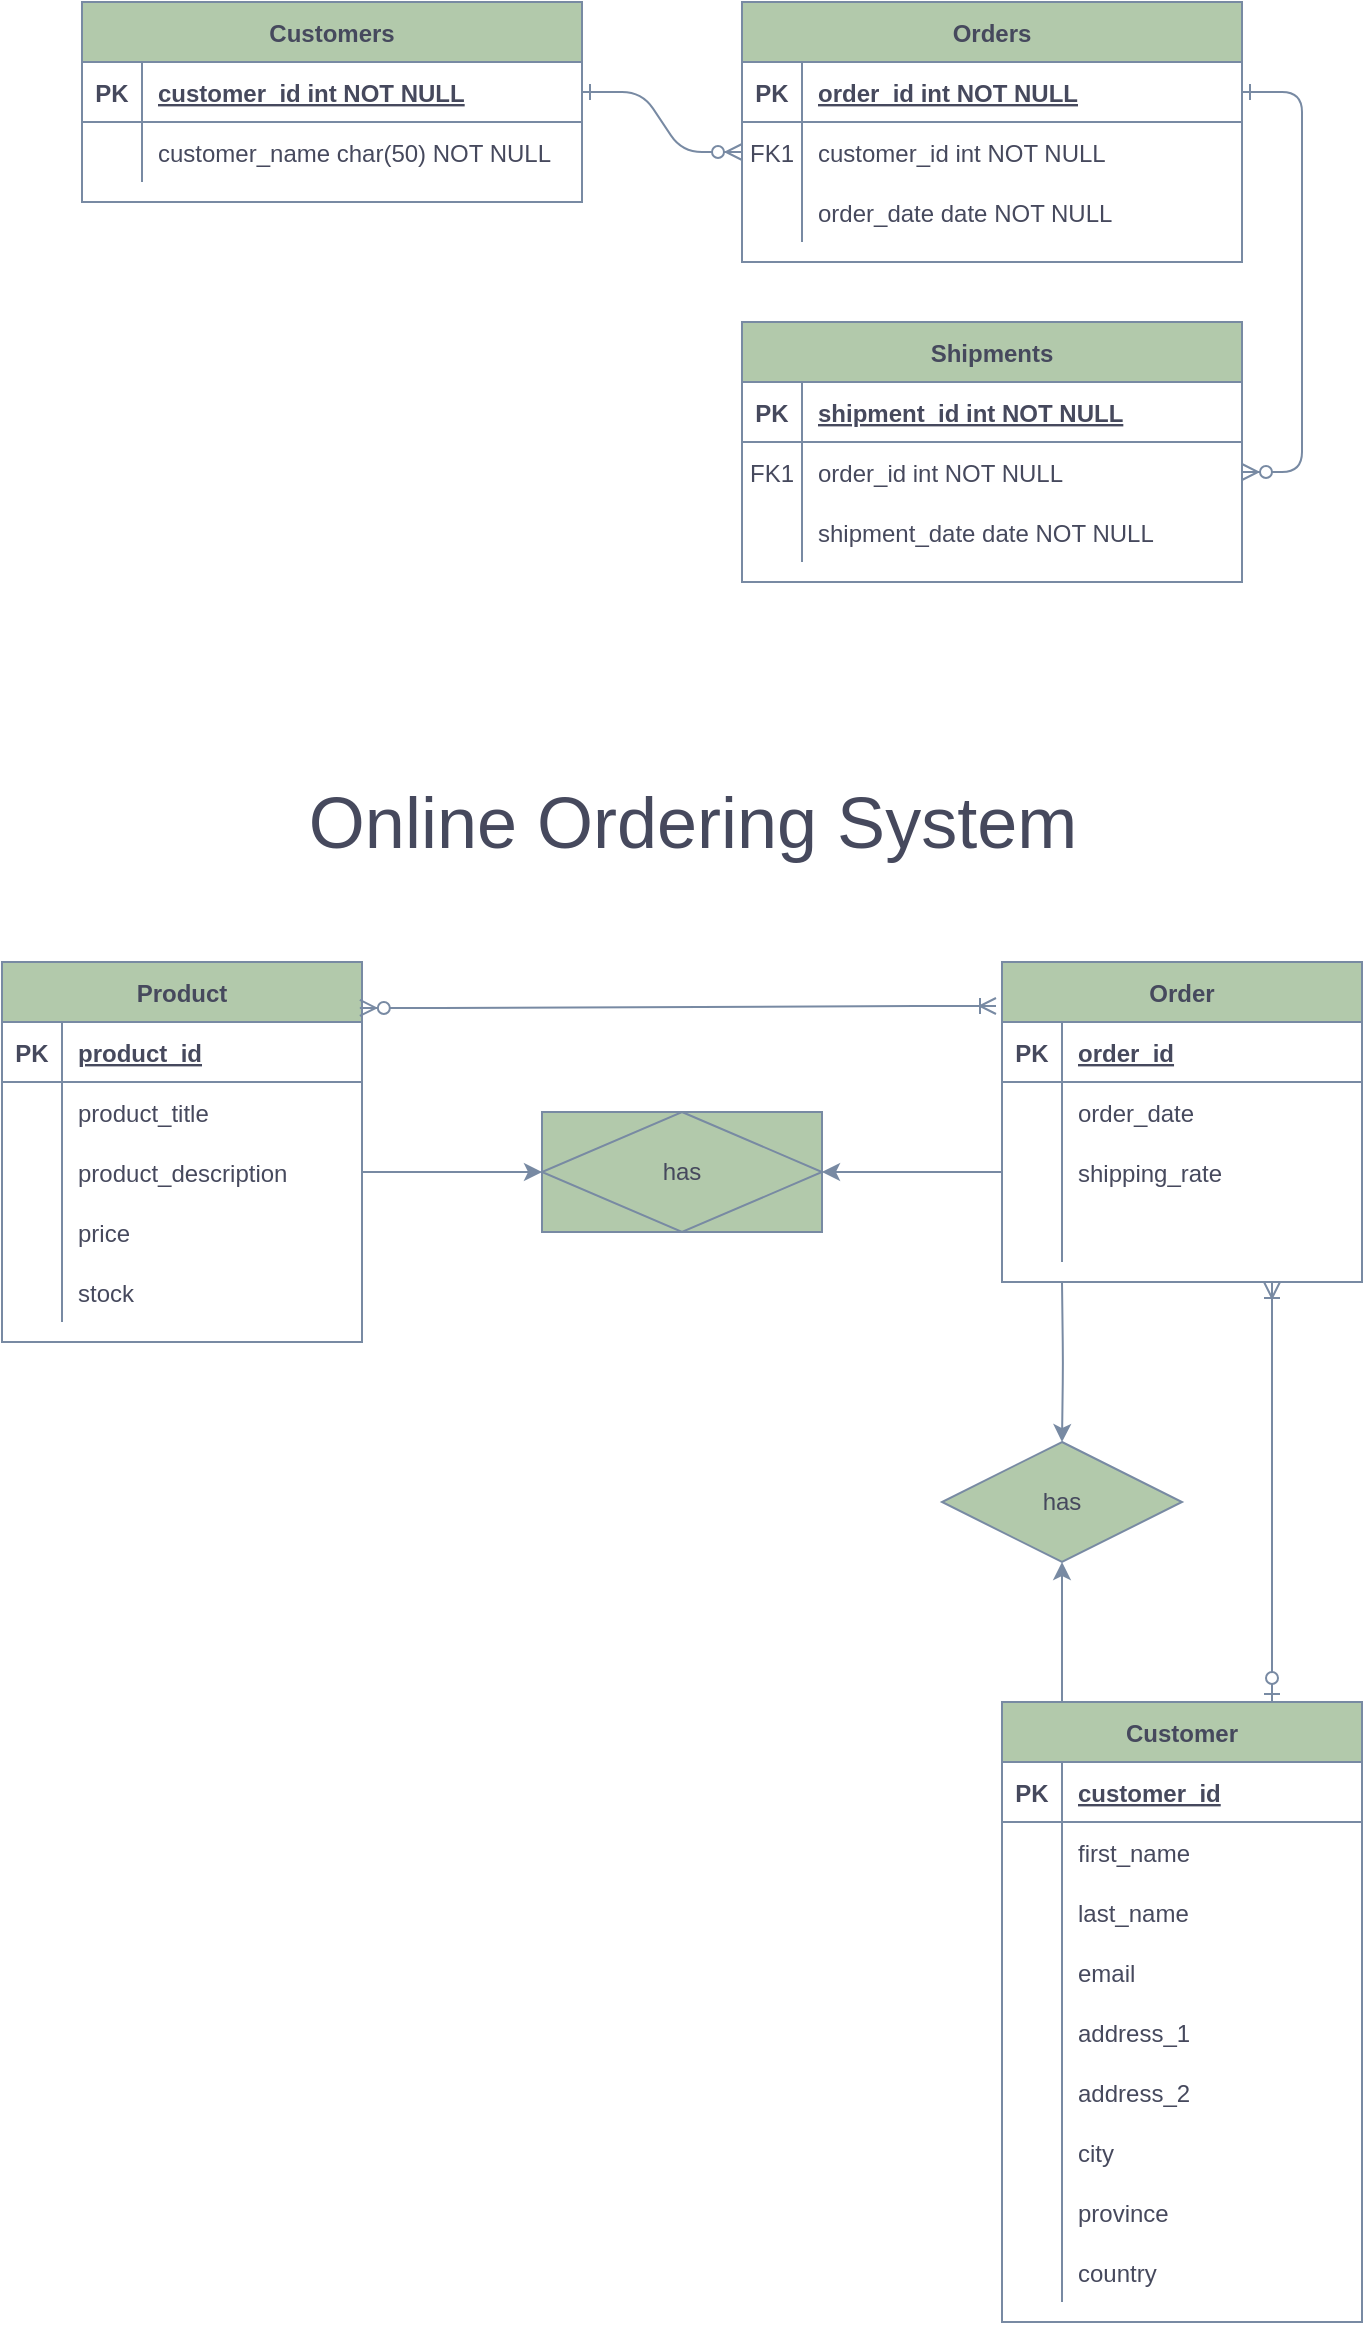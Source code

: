 <mxfile version="14.2.9" type="github">
  <diagram id="R2lEEEUBdFMjLlhIrx00" name="Page-1">
    <mxGraphModel dx="542" dy="298" grid="1" gridSize="10" guides="1" tooltips="1" connect="1" arrows="1" fold="1" page="1" pageScale="1" pageWidth="850" pageHeight="1100" math="0" shadow="0" extFonts="Permanent Marker^https://fonts.googleapis.com/css?family=Permanent+Marker">
      <root>
        <mxCell id="0" />
        <mxCell id="1" parent="0" />
        <mxCell id="C-vyLk0tnHw3VtMMgP7b-1" value="" style="edgeStyle=entityRelationEdgeStyle;endArrow=ERzeroToMany;startArrow=ERone;endFill=1;startFill=0;strokeColor=#788AA3;fontColor=#46495D;" parent="1" source="C-vyLk0tnHw3VtMMgP7b-24" target="C-vyLk0tnHw3VtMMgP7b-6" edge="1">
          <mxGeometry width="100" height="100" relative="1" as="geometry">
            <mxPoint x="340" y="720" as="sourcePoint" />
            <mxPoint x="440" y="620" as="targetPoint" />
          </mxGeometry>
        </mxCell>
        <mxCell id="C-vyLk0tnHw3VtMMgP7b-12" value="" style="edgeStyle=entityRelationEdgeStyle;endArrow=ERzeroToMany;startArrow=ERone;endFill=1;startFill=0;strokeColor=#788AA3;fontColor=#46495D;" parent="1" source="C-vyLk0tnHw3VtMMgP7b-3" target="C-vyLk0tnHw3VtMMgP7b-17" edge="1">
          <mxGeometry width="100" height="100" relative="1" as="geometry">
            <mxPoint x="400" y="180" as="sourcePoint" />
            <mxPoint x="460" y="205" as="targetPoint" />
          </mxGeometry>
        </mxCell>
        <mxCell id="C-vyLk0tnHw3VtMMgP7b-2" value="Orders" style="shape=table;startSize=30;container=1;collapsible=1;childLayout=tableLayout;fixedRows=1;rowLines=0;fontStyle=1;align=center;resizeLast=1;fillColor=#B2C9AB;strokeColor=#788AA3;fontColor=#46495D;" parent="1" vertex="1">
          <mxGeometry x="450" y="120" width="250" height="130" as="geometry" />
        </mxCell>
        <mxCell id="C-vyLk0tnHw3VtMMgP7b-3" value="" style="shape=partialRectangle;collapsible=0;dropTarget=0;pointerEvents=0;fillColor=none;points=[[0,0.5],[1,0.5]];portConstraint=eastwest;top=0;left=0;right=0;bottom=1;strokeColor=#788AA3;fontColor=#46495D;" parent="C-vyLk0tnHw3VtMMgP7b-2" vertex="1">
          <mxGeometry y="30" width="250" height="30" as="geometry" />
        </mxCell>
        <mxCell id="C-vyLk0tnHw3VtMMgP7b-4" value="PK" style="shape=partialRectangle;overflow=hidden;connectable=0;fillColor=none;top=0;left=0;bottom=0;right=0;fontStyle=1;strokeColor=#788AA3;fontColor=#46495D;" parent="C-vyLk0tnHw3VtMMgP7b-3" vertex="1">
          <mxGeometry width="30" height="30" as="geometry" />
        </mxCell>
        <mxCell id="C-vyLk0tnHw3VtMMgP7b-5" value="order_id int NOT NULL " style="shape=partialRectangle;overflow=hidden;connectable=0;fillColor=none;top=0;left=0;bottom=0;right=0;align=left;spacingLeft=6;fontStyle=5;strokeColor=#788AA3;fontColor=#46495D;" parent="C-vyLk0tnHw3VtMMgP7b-3" vertex="1">
          <mxGeometry x="30" width="220" height="30" as="geometry" />
        </mxCell>
        <mxCell id="C-vyLk0tnHw3VtMMgP7b-6" value="" style="shape=partialRectangle;collapsible=0;dropTarget=0;pointerEvents=0;fillColor=none;points=[[0,0.5],[1,0.5]];portConstraint=eastwest;top=0;left=0;right=0;bottom=0;strokeColor=#788AA3;fontColor=#46495D;" parent="C-vyLk0tnHw3VtMMgP7b-2" vertex="1">
          <mxGeometry y="60" width="250" height="30" as="geometry" />
        </mxCell>
        <mxCell id="C-vyLk0tnHw3VtMMgP7b-7" value="FK1" style="shape=partialRectangle;overflow=hidden;connectable=0;fillColor=none;top=0;left=0;bottom=0;right=0;strokeColor=#788AA3;fontColor=#46495D;" parent="C-vyLk0tnHw3VtMMgP7b-6" vertex="1">
          <mxGeometry width="30" height="30" as="geometry" />
        </mxCell>
        <mxCell id="C-vyLk0tnHw3VtMMgP7b-8" value="customer_id int NOT NULL" style="shape=partialRectangle;overflow=hidden;connectable=0;fillColor=none;top=0;left=0;bottom=0;right=0;align=left;spacingLeft=6;strokeColor=#788AA3;fontColor=#46495D;" parent="C-vyLk0tnHw3VtMMgP7b-6" vertex="1">
          <mxGeometry x="30" width="220" height="30" as="geometry" />
        </mxCell>
        <mxCell id="C-vyLk0tnHw3VtMMgP7b-9" value="" style="shape=partialRectangle;collapsible=0;dropTarget=0;pointerEvents=0;fillColor=none;points=[[0,0.5],[1,0.5]];portConstraint=eastwest;top=0;left=0;right=0;bottom=0;strokeColor=#788AA3;fontColor=#46495D;" parent="C-vyLk0tnHw3VtMMgP7b-2" vertex="1">
          <mxGeometry y="90" width="250" height="30" as="geometry" />
        </mxCell>
        <mxCell id="C-vyLk0tnHw3VtMMgP7b-10" value="" style="shape=partialRectangle;overflow=hidden;connectable=0;fillColor=none;top=0;left=0;bottom=0;right=0;strokeColor=#788AA3;fontColor=#46495D;" parent="C-vyLk0tnHw3VtMMgP7b-9" vertex="1">
          <mxGeometry width="30" height="30" as="geometry" />
        </mxCell>
        <mxCell id="C-vyLk0tnHw3VtMMgP7b-11" value="order_date date NOT NULL" style="shape=partialRectangle;overflow=hidden;connectable=0;fillColor=none;top=0;left=0;bottom=0;right=0;align=left;spacingLeft=6;strokeColor=#788AA3;fontColor=#46495D;" parent="C-vyLk0tnHw3VtMMgP7b-9" vertex="1">
          <mxGeometry x="30" width="220" height="30" as="geometry" />
        </mxCell>
        <mxCell id="C-vyLk0tnHw3VtMMgP7b-13" value="Shipments" style="shape=table;startSize=30;container=1;collapsible=1;childLayout=tableLayout;fixedRows=1;rowLines=0;fontStyle=1;align=center;resizeLast=1;fillColor=#B2C9AB;strokeColor=#788AA3;fontColor=#46495D;" parent="1" vertex="1">
          <mxGeometry x="450" y="280" width="250" height="130" as="geometry" />
        </mxCell>
        <mxCell id="C-vyLk0tnHw3VtMMgP7b-14" value="" style="shape=partialRectangle;collapsible=0;dropTarget=0;pointerEvents=0;fillColor=none;points=[[0,0.5],[1,0.5]];portConstraint=eastwest;top=0;left=0;right=0;bottom=1;strokeColor=#788AA3;fontColor=#46495D;" parent="C-vyLk0tnHw3VtMMgP7b-13" vertex="1">
          <mxGeometry y="30" width="250" height="30" as="geometry" />
        </mxCell>
        <mxCell id="C-vyLk0tnHw3VtMMgP7b-15" value="PK" style="shape=partialRectangle;overflow=hidden;connectable=0;fillColor=none;top=0;left=0;bottom=0;right=0;fontStyle=1;strokeColor=#788AA3;fontColor=#46495D;" parent="C-vyLk0tnHw3VtMMgP7b-14" vertex="1">
          <mxGeometry width="30" height="30" as="geometry" />
        </mxCell>
        <mxCell id="C-vyLk0tnHw3VtMMgP7b-16" value="shipment_id int NOT NULL " style="shape=partialRectangle;overflow=hidden;connectable=0;fillColor=none;top=0;left=0;bottom=0;right=0;align=left;spacingLeft=6;fontStyle=5;strokeColor=#788AA3;fontColor=#46495D;" parent="C-vyLk0tnHw3VtMMgP7b-14" vertex="1">
          <mxGeometry x="30" width="220" height="30" as="geometry" />
        </mxCell>
        <mxCell id="C-vyLk0tnHw3VtMMgP7b-17" value="" style="shape=partialRectangle;collapsible=0;dropTarget=0;pointerEvents=0;fillColor=none;points=[[0,0.5],[1,0.5]];portConstraint=eastwest;top=0;left=0;right=0;bottom=0;strokeColor=#788AA3;fontColor=#46495D;" parent="C-vyLk0tnHw3VtMMgP7b-13" vertex="1">
          <mxGeometry y="60" width="250" height="30" as="geometry" />
        </mxCell>
        <mxCell id="C-vyLk0tnHw3VtMMgP7b-18" value="FK1" style="shape=partialRectangle;overflow=hidden;connectable=0;fillColor=none;top=0;left=0;bottom=0;right=0;strokeColor=#788AA3;fontColor=#46495D;" parent="C-vyLk0tnHw3VtMMgP7b-17" vertex="1">
          <mxGeometry width="30" height="30" as="geometry" />
        </mxCell>
        <mxCell id="C-vyLk0tnHw3VtMMgP7b-19" value="order_id int NOT NULL" style="shape=partialRectangle;overflow=hidden;connectable=0;fillColor=none;top=0;left=0;bottom=0;right=0;align=left;spacingLeft=6;strokeColor=#788AA3;fontColor=#46495D;" parent="C-vyLk0tnHw3VtMMgP7b-17" vertex="1">
          <mxGeometry x="30" width="220" height="30" as="geometry" />
        </mxCell>
        <mxCell id="C-vyLk0tnHw3VtMMgP7b-20" value="" style="shape=partialRectangle;collapsible=0;dropTarget=0;pointerEvents=0;fillColor=none;points=[[0,0.5],[1,0.5]];portConstraint=eastwest;top=0;left=0;right=0;bottom=0;strokeColor=#788AA3;fontColor=#46495D;" parent="C-vyLk0tnHw3VtMMgP7b-13" vertex="1">
          <mxGeometry y="90" width="250" height="30" as="geometry" />
        </mxCell>
        <mxCell id="C-vyLk0tnHw3VtMMgP7b-21" value="" style="shape=partialRectangle;overflow=hidden;connectable=0;fillColor=none;top=0;left=0;bottom=0;right=0;strokeColor=#788AA3;fontColor=#46495D;" parent="C-vyLk0tnHw3VtMMgP7b-20" vertex="1">
          <mxGeometry width="30" height="30" as="geometry" />
        </mxCell>
        <mxCell id="C-vyLk0tnHw3VtMMgP7b-22" value="shipment_date date NOT NULL" style="shape=partialRectangle;overflow=hidden;connectable=0;fillColor=none;top=0;left=0;bottom=0;right=0;align=left;spacingLeft=6;strokeColor=#788AA3;fontColor=#46495D;" parent="C-vyLk0tnHw3VtMMgP7b-20" vertex="1">
          <mxGeometry x="30" width="220" height="30" as="geometry" />
        </mxCell>
        <mxCell id="C-vyLk0tnHw3VtMMgP7b-23" value="Customers" style="shape=table;startSize=30;container=1;collapsible=1;childLayout=tableLayout;fixedRows=1;rowLines=0;fontStyle=1;align=center;resizeLast=1;fillColor=#B2C9AB;strokeColor=#788AA3;fontColor=#46495D;" parent="1" vertex="1">
          <mxGeometry x="120" y="120" width="250" height="100" as="geometry" />
        </mxCell>
        <mxCell id="C-vyLk0tnHw3VtMMgP7b-24" value="" style="shape=partialRectangle;collapsible=0;dropTarget=0;pointerEvents=0;fillColor=none;points=[[0,0.5],[1,0.5]];portConstraint=eastwest;top=0;left=0;right=0;bottom=1;strokeColor=#788AA3;fontColor=#46495D;" parent="C-vyLk0tnHw3VtMMgP7b-23" vertex="1">
          <mxGeometry y="30" width="250" height="30" as="geometry" />
        </mxCell>
        <mxCell id="C-vyLk0tnHw3VtMMgP7b-25" value="PK" style="shape=partialRectangle;overflow=hidden;connectable=0;fillColor=none;top=0;left=0;bottom=0;right=0;fontStyle=1;strokeColor=#788AA3;fontColor=#46495D;" parent="C-vyLk0tnHw3VtMMgP7b-24" vertex="1">
          <mxGeometry width="30" height="30" as="geometry" />
        </mxCell>
        <mxCell id="C-vyLk0tnHw3VtMMgP7b-26" value="customer_id int NOT NULL " style="shape=partialRectangle;overflow=hidden;connectable=0;fillColor=none;top=0;left=0;bottom=0;right=0;align=left;spacingLeft=6;fontStyle=5;strokeColor=#788AA3;fontColor=#46495D;" parent="C-vyLk0tnHw3VtMMgP7b-24" vertex="1">
          <mxGeometry x="30" width="220" height="30" as="geometry" />
        </mxCell>
        <mxCell id="C-vyLk0tnHw3VtMMgP7b-27" value="" style="shape=partialRectangle;collapsible=0;dropTarget=0;pointerEvents=0;fillColor=none;points=[[0,0.5],[1,0.5]];portConstraint=eastwest;top=0;left=0;right=0;bottom=0;strokeColor=#788AA3;fontColor=#46495D;" parent="C-vyLk0tnHw3VtMMgP7b-23" vertex="1">
          <mxGeometry y="60" width="250" height="30" as="geometry" />
        </mxCell>
        <mxCell id="C-vyLk0tnHw3VtMMgP7b-28" value="" style="shape=partialRectangle;overflow=hidden;connectable=0;fillColor=none;top=0;left=0;bottom=0;right=0;strokeColor=#788AA3;fontColor=#46495D;" parent="C-vyLk0tnHw3VtMMgP7b-27" vertex="1">
          <mxGeometry width="30" height="30" as="geometry" />
        </mxCell>
        <mxCell id="C-vyLk0tnHw3VtMMgP7b-29" value="customer_name char(50) NOT NULL" style="shape=partialRectangle;overflow=hidden;connectable=0;fillColor=none;top=0;left=0;bottom=0;right=0;align=left;spacingLeft=6;strokeColor=#788AA3;fontColor=#46495D;" parent="C-vyLk0tnHw3VtMMgP7b-27" vertex="1">
          <mxGeometry x="30" width="220" height="30" as="geometry" />
        </mxCell>
        <mxCell id="H-Zj2OChRAa0Gneqg0xZ-1" value="Product" style="shape=table;startSize=30;container=1;collapsible=1;childLayout=tableLayout;fixedRows=1;rowLines=0;fontStyle=1;align=center;resizeLast=1;fillColor=#B2C9AB;strokeColor=#788AA3;fontColor=#46495D;" vertex="1" parent="1">
          <mxGeometry x="80" y="600" width="180" height="190" as="geometry" />
        </mxCell>
        <mxCell id="H-Zj2OChRAa0Gneqg0xZ-2" value="" style="shape=partialRectangle;collapsible=0;dropTarget=0;pointerEvents=0;fillColor=none;top=0;left=0;bottom=1;right=0;points=[[0,0.5],[1,0.5]];portConstraint=eastwest;strokeColor=#788AA3;fontColor=#46495D;" vertex="1" parent="H-Zj2OChRAa0Gneqg0xZ-1">
          <mxGeometry y="30" width="180" height="30" as="geometry" />
        </mxCell>
        <mxCell id="H-Zj2OChRAa0Gneqg0xZ-3" value="PK" style="shape=partialRectangle;connectable=0;fillColor=none;top=0;left=0;bottom=0;right=0;fontStyle=1;overflow=hidden;strokeColor=#788AA3;fontColor=#46495D;" vertex="1" parent="H-Zj2OChRAa0Gneqg0xZ-2">
          <mxGeometry width="30" height="30" as="geometry" />
        </mxCell>
        <mxCell id="H-Zj2OChRAa0Gneqg0xZ-4" value="product_id" style="shape=partialRectangle;connectable=0;fillColor=none;top=0;left=0;bottom=0;right=0;align=left;spacingLeft=6;fontStyle=5;overflow=hidden;strokeColor=#788AA3;fontColor=#46495D;" vertex="1" parent="H-Zj2OChRAa0Gneqg0xZ-2">
          <mxGeometry x="30" width="150" height="30" as="geometry" />
        </mxCell>
        <mxCell id="H-Zj2OChRAa0Gneqg0xZ-5" value="" style="shape=partialRectangle;collapsible=0;dropTarget=0;pointerEvents=0;fillColor=none;top=0;left=0;bottom=0;right=0;points=[[0,0.5],[1,0.5]];portConstraint=eastwest;strokeColor=#788AA3;fontColor=#46495D;" vertex="1" parent="H-Zj2OChRAa0Gneqg0xZ-1">
          <mxGeometry y="60" width="180" height="30" as="geometry" />
        </mxCell>
        <mxCell id="H-Zj2OChRAa0Gneqg0xZ-6" value="" style="shape=partialRectangle;connectable=0;fillColor=none;top=0;left=0;bottom=0;right=0;editable=1;overflow=hidden;strokeColor=#788AA3;fontColor=#46495D;" vertex="1" parent="H-Zj2OChRAa0Gneqg0xZ-5">
          <mxGeometry width="30" height="30" as="geometry" />
        </mxCell>
        <mxCell id="H-Zj2OChRAa0Gneqg0xZ-7" value="product_title" style="shape=partialRectangle;connectable=0;fillColor=none;top=0;left=0;bottom=0;right=0;align=left;spacingLeft=6;overflow=hidden;strokeColor=#788AA3;fontColor=#46495D;" vertex="1" parent="H-Zj2OChRAa0Gneqg0xZ-5">
          <mxGeometry x="30" width="150" height="30" as="geometry" />
        </mxCell>
        <mxCell id="H-Zj2OChRAa0Gneqg0xZ-8" value="" style="shape=partialRectangle;collapsible=0;dropTarget=0;pointerEvents=0;fillColor=none;top=0;left=0;bottom=0;right=0;points=[[0,0.5],[1,0.5]];portConstraint=eastwest;strokeColor=#788AA3;fontColor=#46495D;" vertex="1" parent="H-Zj2OChRAa0Gneqg0xZ-1">
          <mxGeometry y="90" width="180" height="30" as="geometry" />
        </mxCell>
        <mxCell id="H-Zj2OChRAa0Gneqg0xZ-9" value="" style="shape=partialRectangle;connectable=0;fillColor=none;top=0;left=0;bottom=0;right=0;editable=1;overflow=hidden;strokeColor=#788AA3;fontColor=#46495D;" vertex="1" parent="H-Zj2OChRAa0Gneqg0xZ-8">
          <mxGeometry width="30" height="30" as="geometry" />
        </mxCell>
        <mxCell id="H-Zj2OChRAa0Gneqg0xZ-10" value="product_description" style="shape=partialRectangle;connectable=0;fillColor=none;top=0;left=0;bottom=0;right=0;align=left;spacingLeft=6;overflow=hidden;strokeColor=#788AA3;fontColor=#46495D;" vertex="1" parent="H-Zj2OChRAa0Gneqg0xZ-8">
          <mxGeometry x="30" width="150" height="30" as="geometry" />
        </mxCell>
        <mxCell id="H-Zj2OChRAa0Gneqg0xZ-11" value="" style="shape=partialRectangle;collapsible=0;dropTarget=0;pointerEvents=0;fillColor=none;top=0;left=0;bottom=0;right=0;points=[[0,0.5],[1,0.5]];portConstraint=eastwest;strokeColor=#788AA3;fontColor=#46495D;" vertex="1" parent="H-Zj2OChRAa0Gneqg0xZ-1">
          <mxGeometry y="120" width="180" height="30" as="geometry" />
        </mxCell>
        <mxCell id="H-Zj2OChRAa0Gneqg0xZ-12" value="" style="shape=partialRectangle;connectable=0;fillColor=none;top=0;left=0;bottom=0;right=0;editable=1;overflow=hidden;strokeColor=#788AA3;fontColor=#46495D;" vertex="1" parent="H-Zj2OChRAa0Gneqg0xZ-11">
          <mxGeometry width="30" height="30" as="geometry" />
        </mxCell>
        <mxCell id="H-Zj2OChRAa0Gneqg0xZ-13" value="price" style="shape=partialRectangle;connectable=0;fillColor=none;top=0;left=0;bottom=0;right=0;align=left;spacingLeft=6;overflow=hidden;strokeColor=#788AA3;fontColor=#46495D;" vertex="1" parent="H-Zj2OChRAa0Gneqg0xZ-11">
          <mxGeometry x="30" width="150" height="30" as="geometry" />
        </mxCell>
        <mxCell id="H-Zj2OChRAa0Gneqg0xZ-42" value="" style="shape=partialRectangle;collapsible=0;dropTarget=0;pointerEvents=0;fillColor=none;top=0;left=0;bottom=0;right=0;points=[[0,0.5],[1,0.5]];portConstraint=eastwest;strokeColor=#788AA3;fontColor=#46495D;" vertex="1" parent="H-Zj2OChRAa0Gneqg0xZ-1">
          <mxGeometry y="150" width="180" height="30" as="geometry" />
        </mxCell>
        <mxCell id="H-Zj2OChRAa0Gneqg0xZ-43" value="" style="shape=partialRectangle;connectable=0;fillColor=none;top=0;left=0;bottom=0;right=0;editable=1;overflow=hidden;strokeColor=#788AA3;fontColor=#46495D;" vertex="1" parent="H-Zj2OChRAa0Gneqg0xZ-42">
          <mxGeometry width="30" height="30" as="geometry" />
        </mxCell>
        <mxCell id="H-Zj2OChRAa0Gneqg0xZ-44" value="stock" style="shape=partialRectangle;connectable=0;fillColor=none;top=0;left=0;bottom=0;right=0;align=left;spacingLeft=6;overflow=hidden;strokeColor=#788AA3;fontColor=#46495D;" vertex="1" parent="H-Zj2OChRAa0Gneqg0xZ-42">
          <mxGeometry x="30" width="150" height="30" as="geometry" />
        </mxCell>
        <mxCell id="H-Zj2OChRAa0Gneqg0xZ-61" style="edgeStyle=orthogonalEdgeStyle;curved=0;rounded=1;sketch=0;orthogonalLoop=1;jettySize=auto;html=1;entryX=0.5;entryY=0;entryDx=0;entryDy=0;strokeColor=#788AA3;fillColor=#B2C9AB;fontColor=#46495D;" edge="1" parent="1" target="H-Zj2OChRAa0Gneqg0xZ-60">
          <mxGeometry relative="1" as="geometry">
            <mxPoint x="610" y="760" as="sourcePoint" />
          </mxGeometry>
        </mxCell>
        <mxCell id="H-Zj2OChRAa0Gneqg0xZ-14" value="Order" style="shape=table;startSize=30;container=1;collapsible=1;childLayout=tableLayout;fixedRows=1;rowLines=0;fontStyle=1;align=center;resizeLast=1;fillColor=#B2C9AB;strokeColor=#788AA3;fontColor=#46495D;" vertex="1" parent="1">
          <mxGeometry x="580" y="600" width="180" height="160" as="geometry" />
        </mxCell>
        <mxCell id="H-Zj2OChRAa0Gneqg0xZ-15" value="" style="shape=partialRectangle;collapsible=0;dropTarget=0;pointerEvents=0;fillColor=none;top=0;left=0;bottom=1;right=0;points=[[0,0.5],[1,0.5]];portConstraint=eastwest;strokeColor=#788AA3;fontColor=#46495D;" vertex="1" parent="H-Zj2OChRAa0Gneqg0xZ-14">
          <mxGeometry y="30" width="180" height="30" as="geometry" />
        </mxCell>
        <mxCell id="H-Zj2OChRAa0Gneqg0xZ-16" value="PK" style="shape=partialRectangle;connectable=0;fillColor=none;top=0;left=0;bottom=0;right=0;fontStyle=1;overflow=hidden;strokeColor=#788AA3;fontColor=#46495D;" vertex="1" parent="H-Zj2OChRAa0Gneqg0xZ-15">
          <mxGeometry width="30" height="30" as="geometry" />
        </mxCell>
        <mxCell id="H-Zj2OChRAa0Gneqg0xZ-17" value="order_id" style="shape=partialRectangle;connectable=0;fillColor=none;top=0;left=0;bottom=0;right=0;align=left;spacingLeft=6;fontStyle=5;overflow=hidden;strokeColor=#788AA3;fontColor=#46495D;" vertex="1" parent="H-Zj2OChRAa0Gneqg0xZ-15">
          <mxGeometry x="30" width="150" height="30" as="geometry" />
        </mxCell>
        <mxCell id="H-Zj2OChRAa0Gneqg0xZ-18" value="" style="shape=partialRectangle;collapsible=0;dropTarget=0;pointerEvents=0;fillColor=none;top=0;left=0;bottom=0;right=0;points=[[0,0.5],[1,0.5]];portConstraint=eastwest;strokeColor=#788AA3;fontColor=#46495D;" vertex="1" parent="H-Zj2OChRAa0Gneqg0xZ-14">
          <mxGeometry y="60" width="180" height="30" as="geometry" />
        </mxCell>
        <mxCell id="H-Zj2OChRAa0Gneqg0xZ-19" value="" style="shape=partialRectangle;connectable=0;fillColor=none;top=0;left=0;bottom=0;right=0;editable=1;overflow=hidden;strokeColor=#788AA3;fontColor=#46495D;" vertex="1" parent="H-Zj2OChRAa0Gneqg0xZ-18">
          <mxGeometry width="30" height="30" as="geometry" />
        </mxCell>
        <mxCell id="H-Zj2OChRAa0Gneqg0xZ-20" value="order_date" style="shape=partialRectangle;connectable=0;fillColor=none;top=0;left=0;bottom=0;right=0;align=left;spacingLeft=6;overflow=hidden;strokeColor=#788AA3;fontColor=#46495D;" vertex="1" parent="H-Zj2OChRAa0Gneqg0xZ-18">
          <mxGeometry x="30" width="150" height="30" as="geometry" />
        </mxCell>
        <mxCell id="H-Zj2OChRAa0Gneqg0xZ-21" value="" style="shape=partialRectangle;collapsible=0;dropTarget=0;pointerEvents=0;fillColor=none;top=0;left=0;bottom=0;right=0;points=[[0,0.5],[1,0.5]];portConstraint=eastwest;strokeColor=#788AA3;fontColor=#46495D;" vertex="1" parent="H-Zj2OChRAa0Gneqg0xZ-14">
          <mxGeometry y="90" width="180" height="30" as="geometry" />
        </mxCell>
        <mxCell id="H-Zj2OChRAa0Gneqg0xZ-22" value="" style="shape=partialRectangle;connectable=0;fillColor=none;top=0;left=0;bottom=0;right=0;editable=1;overflow=hidden;strokeColor=#788AA3;fontColor=#46495D;" vertex="1" parent="H-Zj2OChRAa0Gneqg0xZ-21">
          <mxGeometry width="30" height="30" as="geometry" />
        </mxCell>
        <mxCell id="H-Zj2OChRAa0Gneqg0xZ-23" value="shipping_rate" style="shape=partialRectangle;connectable=0;fillColor=none;top=0;left=0;bottom=0;right=0;align=left;spacingLeft=6;overflow=hidden;strokeColor=#788AA3;fontColor=#46495D;" vertex="1" parent="H-Zj2OChRAa0Gneqg0xZ-21">
          <mxGeometry x="30" width="150" height="30" as="geometry" />
        </mxCell>
        <mxCell id="H-Zj2OChRAa0Gneqg0xZ-24" value="" style="shape=partialRectangle;collapsible=0;dropTarget=0;pointerEvents=0;fillColor=none;top=0;left=0;bottom=0;right=0;points=[[0,0.5],[1,0.5]];portConstraint=eastwest;strokeColor=#788AA3;fontColor=#46495D;" vertex="1" parent="H-Zj2OChRAa0Gneqg0xZ-14">
          <mxGeometry y="120" width="180" height="30" as="geometry" />
        </mxCell>
        <mxCell id="H-Zj2OChRAa0Gneqg0xZ-25" value="" style="shape=partialRectangle;connectable=0;fillColor=none;top=0;left=0;bottom=0;right=0;editable=1;overflow=hidden;strokeColor=#788AA3;fontColor=#46495D;" vertex="1" parent="H-Zj2OChRAa0Gneqg0xZ-24">
          <mxGeometry width="30" height="30" as="geometry" />
        </mxCell>
        <mxCell id="H-Zj2OChRAa0Gneqg0xZ-26" value="" style="shape=partialRectangle;connectable=0;fillColor=none;top=0;left=0;bottom=0;right=0;align=left;spacingLeft=6;overflow=hidden;strokeColor=#788AA3;fontColor=#46495D;" vertex="1" parent="H-Zj2OChRAa0Gneqg0xZ-24">
          <mxGeometry x="30" width="150" height="30" as="geometry" />
        </mxCell>
        <mxCell id="H-Zj2OChRAa0Gneqg0xZ-62" style="edgeStyle=orthogonalEdgeStyle;curved=0;rounded=1;sketch=0;orthogonalLoop=1;jettySize=auto;html=1;strokeColor=#788AA3;fillColor=#B2C9AB;fontColor=#46495D;entryX=0.5;entryY=1;entryDx=0;entryDy=0;" edge="1" parent="1" source="H-Zj2OChRAa0Gneqg0xZ-27" target="H-Zj2OChRAa0Gneqg0xZ-60">
          <mxGeometry relative="1" as="geometry">
            <mxPoint x="670" y="910" as="targetPoint" />
            <mxPoint x="610" y="960" as="sourcePoint" />
            <Array as="points">
              <mxPoint x="610" y="970" />
              <mxPoint x="610" y="970" />
            </Array>
          </mxGeometry>
        </mxCell>
        <mxCell id="H-Zj2OChRAa0Gneqg0xZ-27" value="Customer" style="shape=table;startSize=30;container=1;collapsible=1;childLayout=tableLayout;fixedRows=1;rowLines=0;fontStyle=1;align=center;resizeLast=1;fillColor=#B2C9AB;strokeColor=#788AA3;fontColor=#46495D;" vertex="1" parent="1">
          <mxGeometry x="580" y="970" width="180" height="310" as="geometry" />
        </mxCell>
        <mxCell id="H-Zj2OChRAa0Gneqg0xZ-28" value="" style="shape=partialRectangle;collapsible=0;dropTarget=0;pointerEvents=0;fillColor=none;top=0;left=0;bottom=1;right=0;points=[[0,0.5],[1,0.5]];portConstraint=eastwest;strokeColor=#788AA3;fontColor=#46495D;" vertex="1" parent="H-Zj2OChRAa0Gneqg0xZ-27">
          <mxGeometry y="30" width="180" height="30" as="geometry" />
        </mxCell>
        <mxCell id="H-Zj2OChRAa0Gneqg0xZ-29" value="PK" style="shape=partialRectangle;connectable=0;fillColor=none;top=0;left=0;bottom=0;right=0;fontStyle=1;overflow=hidden;strokeColor=#788AA3;fontColor=#46495D;" vertex="1" parent="H-Zj2OChRAa0Gneqg0xZ-28">
          <mxGeometry width="30" height="30" as="geometry" />
        </mxCell>
        <mxCell id="H-Zj2OChRAa0Gneqg0xZ-30" value="customer_id" style="shape=partialRectangle;connectable=0;fillColor=none;top=0;left=0;bottom=0;right=0;align=left;spacingLeft=6;fontStyle=5;overflow=hidden;strokeColor=#788AA3;fontColor=#46495D;" vertex="1" parent="H-Zj2OChRAa0Gneqg0xZ-28">
          <mxGeometry x="30" width="150" height="30" as="geometry" />
        </mxCell>
        <mxCell id="H-Zj2OChRAa0Gneqg0xZ-31" value="" style="shape=partialRectangle;collapsible=0;dropTarget=0;pointerEvents=0;fillColor=none;top=0;left=0;bottom=0;right=0;points=[[0,0.5],[1,0.5]];portConstraint=eastwest;strokeColor=#788AA3;fontColor=#46495D;" vertex="1" parent="H-Zj2OChRAa0Gneqg0xZ-27">
          <mxGeometry y="60" width="180" height="30" as="geometry" />
        </mxCell>
        <mxCell id="H-Zj2OChRAa0Gneqg0xZ-32" value="" style="shape=partialRectangle;connectable=0;fillColor=none;top=0;left=0;bottom=0;right=0;editable=1;overflow=hidden;strokeColor=#788AA3;fontColor=#46495D;" vertex="1" parent="H-Zj2OChRAa0Gneqg0xZ-31">
          <mxGeometry width="30" height="30" as="geometry" />
        </mxCell>
        <mxCell id="H-Zj2OChRAa0Gneqg0xZ-33" value="first_name" style="shape=partialRectangle;connectable=0;fillColor=none;top=0;left=0;bottom=0;right=0;align=left;spacingLeft=6;overflow=hidden;strokeColor=#788AA3;fontColor=#46495D;" vertex="1" parent="H-Zj2OChRAa0Gneqg0xZ-31">
          <mxGeometry x="30" width="150" height="30" as="geometry" />
        </mxCell>
        <mxCell id="H-Zj2OChRAa0Gneqg0xZ-34" value="" style="shape=partialRectangle;collapsible=0;dropTarget=0;pointerEvents=0;fillColor=none;top=0;left=0;bottom=0;right=0;points=[[0,0.5],[1,0.5]];portConstraint=eastwest;strokeColor=#788AA3;fontColor=#46495D;" vertex="1" parent="H-Zj2OChRAa0Gneqg0xZ-27">
          <mxGeometry y="90" width="180" height="30" as="geometry" />
        </mxCell>
        <mxCell id="H-Zj2OChRAa0Gneqg0xZ-35" value="" style="shape=partialRectangle;connectable=0;fillColor=none;top=0;left=0;bottom=0;right=0;editable=1;overflow=hidden;strokeColor=#788AA3;fontColor=#46495D;" vertex="1" parent="H-Zj2OChRAa0Gneqg0xZ-34">
          <mxGeometry width="30" height="30" as="geometry" />
        </mxCell>
        <mxCell id="H-Zj2OChRAa0Gneqg0xZ-36" value="last_name" style="shape=partialRectangle;connectable=0;fillColor=none;top=0;left=0;bottom=0;right=0;align=left;spacingLeft=6;overflow=hidden;strokeColor=#788AA3;fontColor=#46495D;" vertex="1" parent="H-Zj2OChRAa0Gneqg0xZ-34">
          <mxGeometry x="30" width="150" height="30" as="geometry" />
        </mxCell>
        <mxCell id="H-Zj2OChRAa0Gneqg0xZ-37" value="" style="shape=partialRectangle;collapsible=0;dropTarget=0;pointerEvents=0;fillColor=none;top=0;left=0;bottom=0;right=0;points=[[0,0.5],[1,0.5]];portConstraint=eastwest;strokeColor=#788AA3;fontColor=#46495D;" vertex="1" parent="H-Zj2OChRAa0Gneqg0xZ-27">
          <mxGeometry y="120" width="180" height="30" as="geometry" />
        </mxCell>
        <mxCell id="H-Zj2OChRAa0Gneqg0xZ-38" value="" style="shape=partialRectangle;connectable=0;fillColor=none;top=0;left=0;bottom=0;right=0;editable=1;overflow=hidden;strokeColor=#788AA3;fontColor=#46495D;" vertex="1" parent="H-Zj2OChRAa0Gneqg0xZ-37">
          <mxGeometry width="30" height="30" as="geometry" />
        </mxCell>
        <mxCell id="H-Zj2OChRAa0Gneqg0xZ-39" value="email" style="shape=partialRectangle;connectable=0;fillColor=none;top=0;left=0;bottom=0;right=0;align=left;spacingLeft=6;overflow=hidden;strokeColor=#788AA3;fontColor=#46495D;" vertex="1" parent="H-Zj2OChRAa0Gneqg0xZ-37">
          <mxGeometry x="30" width="150" height="30" as="geometry" />
        </mxCell>
        <mxCell id="H-Zj2OChRAa0Gneqg0xZ-45" value="" style="shape=partialRectangle;collapsible=0;dropTarget=0;pointerEvents=0;fillColor=none;top=0;left=0;bottom=0;right=0;points=[[0,0.5],[1,0.5]];portConstraint=eastwest;strokeColor=#788AA3;fontColor=#46495D;" vertex="1" parent="H-Zj2OChRAa0Gneqg0xZ-27">
          <mxGeometry y="150" width="180" height="30" as="geometry" />
        </mxCell>
        <mxCell id="H-Zj2OChRAa0Gneqg0xZ-46" value="" style="shape=partialRectangle;connectable=0;fillColor=none;top=0;left=0;bottom=0;right=0;editable=1;overflow=hidden;strokeColor=#788AA3;fontColor=#46495D;" vertex="1" parent="H-Zj2OChRAa0Gneqg0xZ-45">
          <mxGeometry width="30" height="30" as="geometry" />
        </mxCell>
        <mxCell id="H-Zj2OChRAa0Gneqg0xZ-47" value="address_1" style="shape=partialRectangle;connectable=0;fillColor=none;top=0;left=0;bottom=0;right=0;align=left;spacingLeft=6;overflow=hidden;strokeColor=#788AA3;fontColor=#46495D;" vertex="1" parent="H-Zj2OChRAa0Gneqg0xZ-45">
          <mxGeometry x="30" width="150" height="30" as="geometry" />
        </mxCell>
        <mxCell id="H-Zj2OChRAa0Gneqg0xZ-48" value="" style="shape=partialRectangle;collapsible=0;dropTarget=0;pointerEvents=0;fillColor=none;top=0;left=0;bottom=0;right=0;points=[[0,0.5],[1,0.5]];portConstraint=eastwest;strokeColor=#788AA3;fontColor=#46495D;" vertex="1" parent="H-Zj2OChRAa0Gneqg0xZ-27">
          <mxGeometry y="180" width="180" height="30" as="geometry" />
        </mxCell>
        <mxCell id="H-Zj2OChRAa0Gneqg0xZ-49" value="" style="shape=partialRectangle;connectable=0;fillColor=none;top=0;left=0;bottom=0;right=0;editable=1;overflow=hidden;strokeColor=#788AA3;fontColor=#46495D;" vertex="1" parent="H-Zj2OChRAa0Gneqg0xZ-48">
          <mxGeometry width="30" height="30" as="geometry" />
        </mxCell>
        <mxCell id="H-Zj2OChRAa0Gneqg0xZ-50" value="address_2" style="shape=partialRectangle;connectable=0;fillColor=none;top=0;left=0;bottom=0;right=0;align=left;spacingLeft=6;overflow=hidden;strokeColor=#788AA3;fontColor=#46495D;" vertex="1" parent="H-Zj2OChRAa0Gneqg0xZ-48">
          <mxGeometry x="30" width="150" height="30" as="geometry" />
        </mxCell>
        <mxCell id="H-Zj2OChRAa0Gneqg0xZ-51" value="" style="shape=partialRectangle;collapsible=0;dropTarget=0;pointerEvents=0;fillColor=none;top=0;left=0;bottom=0;right=0;points=[[0,0.5],[1,0.5]];portConstraint=eastwest;strokeColor=#788AA3;fontColor=#46495D;" vertex="1" parent="H-Zj2OChRAa0Gneqg0xZ-27">
          <mxGeometry y="210" width="180" height="30" as="geometry" />
        </mxCell>
        <mxCell id="H-Zj2OChRAa0Gneqg0xZ-52" value="" style="shape=partialRectangle;connectable=0;fillColor=none;top=0;left=0;bottom=0;right=0;editable=1;overflow=hidden;strokeColor=#788AA3;fontColor=#46495D;" vertex="1" parent="H-Zj2OChRAa0Gneqg0xZ-51">
          <mxGeometry width="30" height="30" as="geometry" />
        </mxCell>
        <mxCell id="H-Zj2OChRAa0Gneqg0xZ-53" value="city" style="shape=partialRectangle;connectable=0;fillColor=none;top=0;left=0;bottom=0;right=0;align=left;spacingLeft=6;overflow=hidden;strokeColor=#788AA3;fontColor=#46495D;" vertex="1" parent="H-Zj2OChRAa0Gneqg0xZ-51">
          <mxGeometry x="30" width="150" height="30" as="geometry" />
        </mxCell>
        <mxCell id="H-Zj2OChRAa0Gneqg0xZ-54" value="" style="shape=partialRectangle;collapsible=0;dropTarget=0;pointerEvents=0;fillColor=none;top=0;left=0;bottom=0;right=0;points=[[0,0.5],[1,0.5]];portConstraint=eastwest;strokeColor=#788AA3;fontColor=#46495D;" vertex="1" parent="H-Zj2OChRAa0Gneqg0xZ-27">
          <mxGeometry y="240" width="180" height="30" as="geometry" />
        </mxCell>
        <mxCell id="H-Zj2OChRAa0Gneqg0xZ-55" value="" style="shape=partialRectangle;connectable=0;fillColor=none;top=0;left=0;bottom=0;right=0;editable=1;overflow=hidden;strokeColor=#788AA3;fontColor=#46495D;" vertex="1" parent="H-Zj2OChRAa0Gneqg0xZ-54">
          <mxGeometry width="30" height="30" as="geometry" />
        </mxCell>
        <mxCell id="H-Zj2OChRAa0Gneqg0xZ-56" value="province" style="shape=partialRectangle;connectable=0;fillColor=none;top=0;left=0;bottom=0;right=0;align=left;spacingLeft=6;overflow=hidden;strokeColor=#788AA3;fontColor=#46495D;" vertex="1" parent="H-Zj2OChRAa0Gneqg0xZ-54">
          <mxGeometry x="30" width="150" height="30" as="geometry" />
        </mxCell>
        <mxCell id="H-Zj2OChRAa0Gneqg0xZ-57" value="" style="shape=partialRectangle;collapsible=0;dropTarget=0;pointerEvents=0;fillColor=none;top=0;left=0;bottom=0;right=0;points=[[0,0.5],[1,0.5]];portConstraint=eastwest;strokeColor=#788AA3;fontColor=#46495D;" vertex="1" parent="H-Zj2OChRAa0Gneqg0xZ-27">
          <mxGeometry y="270" width="180" height="30" as="geometry" />
        </mxCell>
        <mxCell id="H-Zj2OChRAa0Gneqg0xZ-58" value="" style="shape=partialRectangle;connectable=0;fillColor=none;top=0;left=0;bottom=0;right=0;editable=1;overflow=hidden;strokeColor=#788AA3;fontColor=#46495D;" vertex="1" parent="H-Zj2OChRAa0Gneqg0xZ-57">
          <mxGeometry width="30" height="30" as="geometry" />
        </mxCell>
        <mxCell id="H-Zj2OChRAa0Gneqg0xZ-59" value="country" style="shape=partialRectangle;connectable=0;fillColor=none;top=0;left=0;bottom=0;right=0;align=left;spacingLeft=6;overflow=hidden;strokeColor=#788AA3;fontColor=#46495D;" vertex="1" parent="H-Zj2OChRAa0Gneqg0xZ-57">
          <mxGeometry x="30" width="150" height="30" as="geometry" />
        </mxCell>
        <mxCell id="H-Zj2OChRAa0Gneqg0xZ-40" value="&lt;font style=&quot;font-size: 36px&quot;&gt;Online Ordering System&lt;/font&gt;" style="text;html=1;strokeColor=none;fillColor=none;align=center;verticalAlign=middle;whiteSpace=wrap;rounded=0;fontColor=#46495D;" vertex="1" parent="1">
          <mxGeometry x="213" y="520" width="425" height="20" as="geometry" />
        </mxCell>
        <mxCell id="H-Zj2OChRAa0Gneqg0xZ-60" value="has" style="shape=rhombus;perimeter=rhombusPerimeter;whiteSpace=wrap;html=1;align=center;rounded=0;sketch=0;strokeColor=#788AA3;fillColor=#B2C9AB;fontColor=#46495D;" vertex="1" parent="1">
          <mxGeometry x="550" y="840" width="120" height="60" as="geometry" />
        </mxCell>
        <mxCell id="H-Zj2OChRAa0Gneqg0xZ-64" style="edgeStyle=orthogonalEdgeStyle;curved=0;rounded=1;sketch=0;orthogonalLoop=1;jettySize=auto;html=1;exitX=1;exitY=0.5;exitDx=0;exitDy=0;entryX=0;entryY=0.5;entryDx=0;entryDy=0;strokeColor=#788AA3;fillColor=#B2C9AB;fontColor=#46495D;" edge="1" parent="1" source="H-Zj2OChRAa0Gneqg0xZ-8" target="H-Zj2OChRAa0Gneqg0xZ-66">
          <mxGeometry relative="1" as="geometry">
            <mxPoint x="370" y="705" as="targetPoint" />
          </mxGeometry>
        </mxCell>
        <mxCell id="H-Zj2OChRAa0Gneqg0xZ-65" style="edgeStyle=orthogonalEdgeStyle;curved=0;rounded=1;sketch=0;orthogonalLoop=1;jettySize=auto;html=1;exitX=0;exitY=0.5;exitDx=0;exitDy=0;strokeColor=#788AA3;fillColor=#B2C9AB;fontColor=#46495D;entryX=1;entryY=0.5;entryDx=0;entryDy=0;" edge="1" parent="1" source="H-Zj2OChRAa0Gneqg0xZ-21" target="H-Zj2OChRAa0Gneqg0xZ-66">
          <mxGeometry relative="1" as="geometry">
            <mxPoint x="490" y="705" as="targetPoint" />
          </mxGeometry>
        </mxCell>
        <mxCell id="H-Zj2OChRAa0Gneqg0xZ-66" value="has" style="shape=associativeEntity;whiteSpace=wrap;html=1;align=center;rounded=0;sketch=0;strokeColor=#788AA3;fillColor=#B2C9AB;fontColor=#46495D;" vertex="1" parent="1">
          <mxGeometry x="350" y="675" width="140" height="60" as="geometry" />
        </mxCell>
        <mxCell id="H-Zj2OChRAa0Gneqg0xZ-71" value="" style="fontSize=12;html=1;endArrow=ERoneToMany;startArrow=ERzeroToOne;strokeColor=#788AA3;fillColor=#B2C9AB;exitX=0.75;exitY=0;exitDx=0;exitDy=0;entryX=0.75;entryY=1;entryDx=0;entryDy=0;fontColor=#46495D;" edge="1" parent="1" source="H-Zj2OChRAa0Gneqg0xZ-27" target="H-Zj2OChRAa0Gneqg0xZ-14">
          <mxGeometry width="100" height="100" relative="1" as="geometry">
            <mxPoint x="710" y="945" as="sourcePoint" />
            <mxPoint x="700" y="735" as="targetPoint" />
            <Array as="points" />
          </mxGeometry>
        </mxCell>
        <mxCell id="H-Zj2OChRAa0Gneqg0xZ-72" value="" style="edgeStyle=entityRelationEdgeStyle;fontSize=12;html=1;endArrow=ERoneToMany;startArrow=ERzeroToMany;strokeColor=#788AA3;fillColor=#B2C9AB;exitX=0.994;exitY=0.121;exitDx=0;exitDy=0;exitPerimeter=0;fontColor=#46495D;" edge="1" parent="1" source="H-Zj2OChRAa0Gneqg0xZ-1">
          <mxGeometry width="100" height="100" relative="1" as="geometry">
            <mxPoint x="290" y="675" as="sourcePoint" />
            <mxPoint x="577" y="622" as="targetPoint" />
          </mxGeometry>
        </mxCell>
      </root>
    </mxGraphModel>
  </diagram>
</mxfile>
